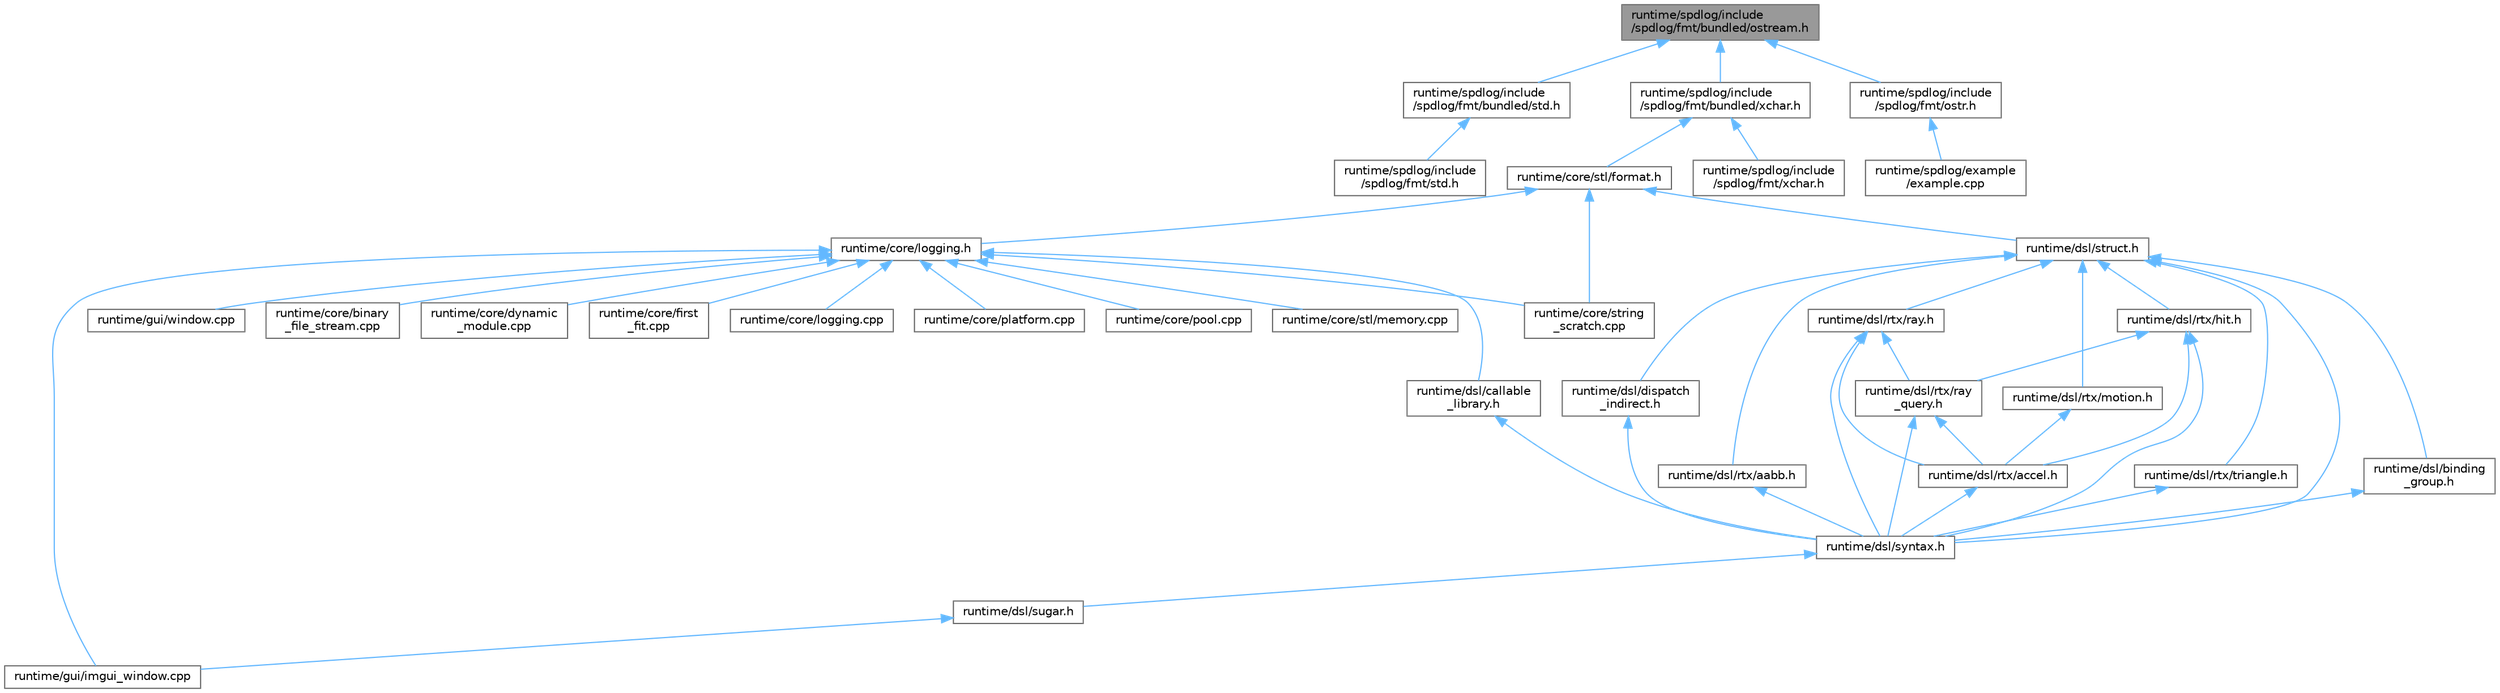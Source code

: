 digraph "runtime/spdlog/include/spdlog/fmt/bundled/ostream.h"
{
 // LATEX_PDF_SIZE
  bgcolor="transparent";
  edge [fontname=Helvetica,fontsize=10,labelfontname=Helvetica,labelfontsize=10];
  node [fontname=Helvetica,fontsize=10,shape=box,height=0.2,width=0.4];
  Node1 [id="Node000001",label="runtime/spdlog/include\l/spdlog/fmt/bundled/ostream.h",height=0.2,width=0.4,color="gray40", fillcolor="grey60", style="filled", fontcolor="black",tooltip=" "];
  Node1 -> Node2 [id="edge47_Node000001_Node000002",dir="back",color="steelblue1",style="solid",tooltip=" "];
  Node2 [id="Node000002",label="runtime/spdlog/include\l/spdlog/fmt/bundled/std.h",height=0.2,width=0.4,color="grey40", fillcolor="white", style="filled",URL="$bundled_2std_8h.html",tooltip=" "];
  Node2 -> Node3 [id="edge48_Node000002_Node000003",dir="back",color="steelblue1",style="solid",tooltip=" "];
  Node3 [id="Node000003",label="runtime/spdlog/include\l/spdlog/fmt/std.h",height=0.2,width=0.4,color="grey40", fillcolor="white", style="filled",URL="$std_8h.html",tooltip=" "];
  Node1 -> Node4 [id="edge49_Node000001_Node000004",dir="back",color="steelblue1",style="solid",tooltip=" "];
  Node4 [id="Node000004",label="runtime/spdlog/include\l/spdlog/fmt/bundled/xchar.h",height=0.2,width=0.4,color="grey40", fillcolor="white", style="filled",URL="$bundled_2xchar_8h.html",tooltip=" "];
  Node4 -> Node5 [id="edge50_Node000004_Node000005",dir="back",color="steelblue1",style="solid",tooltip=" "];
  Node5 [id="Node000005",label="runtime/core/stl/format.h",height=0.2,width=0.4,color="grey40", fillcolor="white", style="filled",URL="$core_2stl_2format_8h.html",tooltip=" "];
  Node5 -> Node6 [id="edge51_Node000005_Node000006",dir="back",color="steelblue1",style="solid",tooltip=" "];
  Node6 [id="Node000006",label="runtime/core/logging.h",height=0.2,width=0.4,color="grey40", fillcolor="white", style="filled",URL="$logging_8h.html",tooltip=" "];
  Node6 -> Node7 [id="edge52_Node000006_Node000007",dir="back",color="steelblue1",style="solid",tooltip=" "];
  Node7 [id="Node000007",label="runtime/core/binary\l_file_stream.cpp",height=0.2,width=0.4,color="grey40", fillcolor="white", style="filled",URL="$binary__file__stream_8cpp.html",tooltip=" "];
  Node6 -> Node8 [id="edge53_Node000006_Node000008",dir="back",color="steelblue1",style="solid",tooltip=" "];
  Node8 [id="Node000008",label="runtime/core/dynamic\l_module.cpp",height=0.2,width=0.4,color="grey40", fillcolor="white", style="filled",URL="$dynamic__module_8cpp.html",tooltip=" "];
  Node6 -> Node9 [id="edge54_Node000006_Node000009",dir="back",color="steelblue1",style="solid",tooltip=" "];
  Node9 [id="Node000009",label="runtime/core/first\l_fit.cpp",height=0.2,width=0.4,color="grey40", fillcolor="white", style="filled",URL="$first__fit_8cpp.html",tooltip=" "];
  Node6 -> Node10 [id="edge55_Node000006_Node000010",dir="back",color="steelblue1",style="solid",tooltip=" "];
  Node10 [id="Node000010",label="runtime/core/logging.cpp",height=0.2,width=0.4,color="grey40", fillcolor="white", style="filled",URL="$logging_8cpp.html",tooltip=" "];
  Node6 -> Node11 [id="edge56_Node000006_Node000011",dir="back",color="steelblue1",style="solid",tooltip=" "];
  Node11 [id="Node000011",label="runtime/core/platform.cpp",height=0.2,width=0.4,color="grey40", fillcolor="white", style="filled",URL="$platform_8cpp.html",tooltip=" "];
  Node6 -> Node12 [id="edge57_Node000006_Node000012",dir="back",color="steelblue1",style="solid",tooltip=" "];
  Node12 [id="Node000012",label="runtime/core/pool.cpp",height=0.2,width=0.4,color="grey40", fillcolor="white", style="filled",URL="$pool_8cpp.html",tooltip=" "];
  Node6 -> Node13 [id="edge58_Node000006_Node000013",dir="back",color="steelblue1",style="solid",tooltip=" "];
  Node13 [id="Node000013",label="runtime/core/stl/memory.cpp",height=0.2,width=0.4,color="grey40", fillcolor="white", style="filled",URL="$core_2stl_2memory_8cpp.html",tooltip=" "];
  Node6 -> Node14 [id="edge59_Node000006_Node000014",dir="back",color="steelblue1",style="solid",tooltip=" "];
  Node14 [id="Node000014",label="runtime/core/string\l_scratch.cpp",height=0.2,width=0.4,color="grey40", fillcolor="white", style="filled",URL="$string__scratch_8cpp.html",tooltip=" "];
  Node6 -> Node15 [id="edge60_Node000006_Node000015",dir="back",color="steelblue1",style="solid",tooltip=" "];
  Node15 [id="Node000015",label="runtime/dsl/callable\l_library.h",height=0.2,width=0.4,color="grey40", fillcolor="white", style="filled",URL="$dsl_2callable__library_8h.html",tooltip=" "];
  Node15 -> Node16 [id="edge61_Node000015_Node000016",dir="back",color="steelblue1",style="solid",tooltip=" "];
  Node16 [id="Node000016",label="runtime/dsl/syntax.h",height=0.2,width=0.4,color="grey40", fillcolor="white", style="filled",URL="$syntax_8h.html",tooltip=" "];
  Node16 -> Node17 [id="edge62_Node000016_Node000017",dir="back",color="steelblue1",style="solid",tooltip=" "];
  Node17 [id="Node000017",label="runtime/dsl/sugar.h",height=0.2,width=0.4,color="grey40", fillcolor="white", style="filled",URL="$sugar_8h.html",tooltip=" "];
  Node17 -> Node18 [id="edge63_Node000017_Node000018",dir="back",color="steelblue1",style="solid",tooltip=" "];
  Node18 [id="Node000018",label="runtime/gui/imgui_window.cpp",height=0.2,width=0.4,color="grey40", fillcolor="white", style="filled",URL="$imgui__window_8cpp.html",tooltip=" "];
  Node6 -> Node18 [id="edge64_Node000006_Node000018",dir="back",color="steelblue1",style="solid",tooltip=" "];
  Node6 -> Node19 [id="edge65_Node000006_Node000019",dir="back",color="steelblue1",style="solid",tooltip=" "];
  Node19 [id="Node000019",label="runtime/gui/window.cpp",height=0.2,width=0.4,color="grey40", fillcolor="white", style="filled",URL="$window_8cpp.html",tooltip=" "];
  Node5 -> Node14 [id="edge66_Node000005_Node000014",dir="back",color="steelblue1",style="solid",tooltip=" "];
  Node5 -> Node20 [id="edge67_Node000005_Node000020",dir="back",color="steelblue1",style="solid",tooltip=" "];
  Node20 [id="Node000020",label="runtime/dsl/struct.h",height=0.2,width=0.4,color="grey40", fillcolor="white", style="filled",URL="$struct_8h.html",tooltip=" "];
  Node20 -> Node21 [id="edge68_Node000020_Node000021",dir="back",color="steelblue1",style="solid",tooltip=" "];
  Node21 [id="Node000021",label="runtime/dsl/binding\l_group.h",height=0.2,width=0.4,color="grey40", fillcolor="white", style="filled",URL="$binding__group_8h.html",tooltip=" "];
  Node21 -> Node16 [id="edge69_Node000021_Node000016",dir="back",color="steelblue1",style="solid",tooltip=" "];
  Node20 -> Node22 [id="edge70_Node000020_Node000022",dir="back",color="steelblue1",style="solid",tooltip=" "];
  Node22 [id="Node000022",label="runtime/dsl/dispatch\l_indirect.h",height=0.2,width=0.4,color="grey40", fillcolor="white", style="filled",URL="$dispatch__indirect_8h.html",tooltip=" "];
  Node22 -> Node16 [id="edge71_Node000022_Node000016",dir="back",color="steelblue1",style="solid",tooltip=" "];
  Node20 -> Node23 [id="edge72_Node000020_Node000023",dir="back",color="steelblue1",style="solid",tooltip=" "];
  Node23 [id="Node000023",label="runtime/dsl/rtx/aabb.h",height=0.2,width=0.4,color="grey40", fillcolor="white", style="filled",URL="$dsl_2rtx_2aabb_8h.html",tooltip=" "];
  Node23 -> Node16 [id="edge73_Node000023_Node000016",dir="back",color="steelblue1",style="solid",tooltip=" "];
  Node20 -> Node24 [id="edge74_Node000020_Node000024",dir="back",color="steelblue1",style="solid",tooltip=" "];
  Node24 [id="Node000024",label="runtime/dsl/rtx/hit.h",height=0.2,width=0.4,color="grey40", fillcolor="white", style="filled",URL="$dsl_2rtx_2hit_8h.html",tooltip=" "];
  Node24 -> Node25 [id="edge75_Node000024_Node000025",dir="back",color="steelblue1",style="solid",tooltip=" "];
  Node25 [id="Node000025",label="runtime/dsl/rtx/accel.h",height=0.2,width=0.4,color="grey40", fillcolor="white", style="filled",URL="$dsl_2rtx_2accel_8h.html",tooltip=" "];
  Node25 -> Node16 [id="edge76_Node000025_Node000016",dir="back",color="steelblue1",style="solid",tooltip=" "];
  Node24 -> Node26 [id="edge77_Node000024_Node000026",dir="back",color="steelblue1",style="solid",tooltip=" "];
  Node26 [id="Node000026",label="runtime/dsl/rtx/ray\l_query.h",height=0.2,width=0.4,color="grey40", fillcolor="white", style="filled",URL="$ray__query_8h.html",tooltip=" "];
  Node26 -> Node25 [id="edge78_Node000026_Node000025",dir="back",color="steelblue1",style="solid",tooltip=" "];
  Node26 -> Node16 [id="edge79_Node000026_Node000016",dir="back",color="steelblue1",style="solid",tooltip=" "];
  Node24 -> Node16 [id="edge80_Node000024_Node000016",dir="back",color="steelblue1",style="solid",tooltip=" "];
  Node20 -> Node27 [id="edge81_Node000020_Node000027",dir="back",color="steelblue1",style="solid",tooltip=" "];
  Node27 [id="Node000027",label="runtime/dsl/rtx/motion.h",height=0.2,width=0.4,color="grey40", fillcolor="white", style="filled",URL="$motion_8h.html",tooltip=" "];
  Node27 -> Node25 [id="edge82_Node000027_Node000025",dir="back",color="steelblue1",style="solid",tooltip=" "];
  Node20 -> Node28 [id="edge83_Node000020_Node000028",dir="back",color="steelblue1",style="solid",tooltip=" "];
  Node28 [id="Node000028",label="runtime/dsl/rtx/ray.h",height=0.2,width=0.4,color="grey40", fillcolor="white", style="filled",URL="$dsl_2rtx_2ray_8h.html",tooltip=" "];
  Node28 -> Node25 [id="edge84_Node000028_Node000025",dir="back",color="steelblue1",style="solid",tooltip=" "];
  Node28 -> Node26 [id="edge85_Node000028_Node000026",dir="back",color="steelblue1",style="solid",tooltip=" "];
  Node28 -> Node16 [id="edge86_Node000028_Node000016",dir="back",color="steelblue1",style="solid",tooltip=" "];
  Node20 -> Node29 [id="edge87_Node000020_Node000029",dir="back",color="steelblue1",style="solid",tooltip=" "];
  Node29 [id="Node000029",label="runtime/dsl/rtx/triangle.h",height=0.2,width=0.4,color="grey40", fillcolor="white", style="filled",URL="$dsl_2rtx_2triangle_8h.html",tooltip=" "];
  Node29 -> Node16 [id="edge88_Node000029_Node000016",dir="back",color="steelblue1",style="solid",tooltip=" "];
  Node20 -> Node16 [id="edge89_Node000020_Node000016",dir="back",color="steelblue1",style="solid",tooltip=" "];
  Node4 -> Node30 [id="edge90_Node000004_Node000030",dir="back",color="steelblue1",style="solid",tooltip=" "];
  Node30 [id="Node000030",label="runtime/spdlog/include\l/spdlog/fmt/xchar.h",height=0.2,width=0.4,color="grey40", fillcolor="white", style="filled",URL="$xchar_8h.html",tooltip=" "];
  Node1 -> Node31 [id="edge91_Node000001_Node000031",dir="back",color="steelblue1",style="solid",tooltip=" "];
  Node31 [id="Node000031",label="runtime/spdlog/include\l/spdlog/fmt/ostr.h",height=0.2,width=0.4,color="grey40", fillcolor="white", style="filled",URL="$ostr_8h.html",tooltip=" "];
  Node31 -> Node32 [id="edge92_Node000031_Node000032",dir="back",color="steelblue1",style="solid",tooltip=" "];
  Node32 [id="Node000032",label="runtime/spdlog/example\l/example.cpp",height=0.2,width=0.4,color="grey40", fillcolor="white", style="filled",URL="$example_8cpp.html",tooltip=" "];
}
